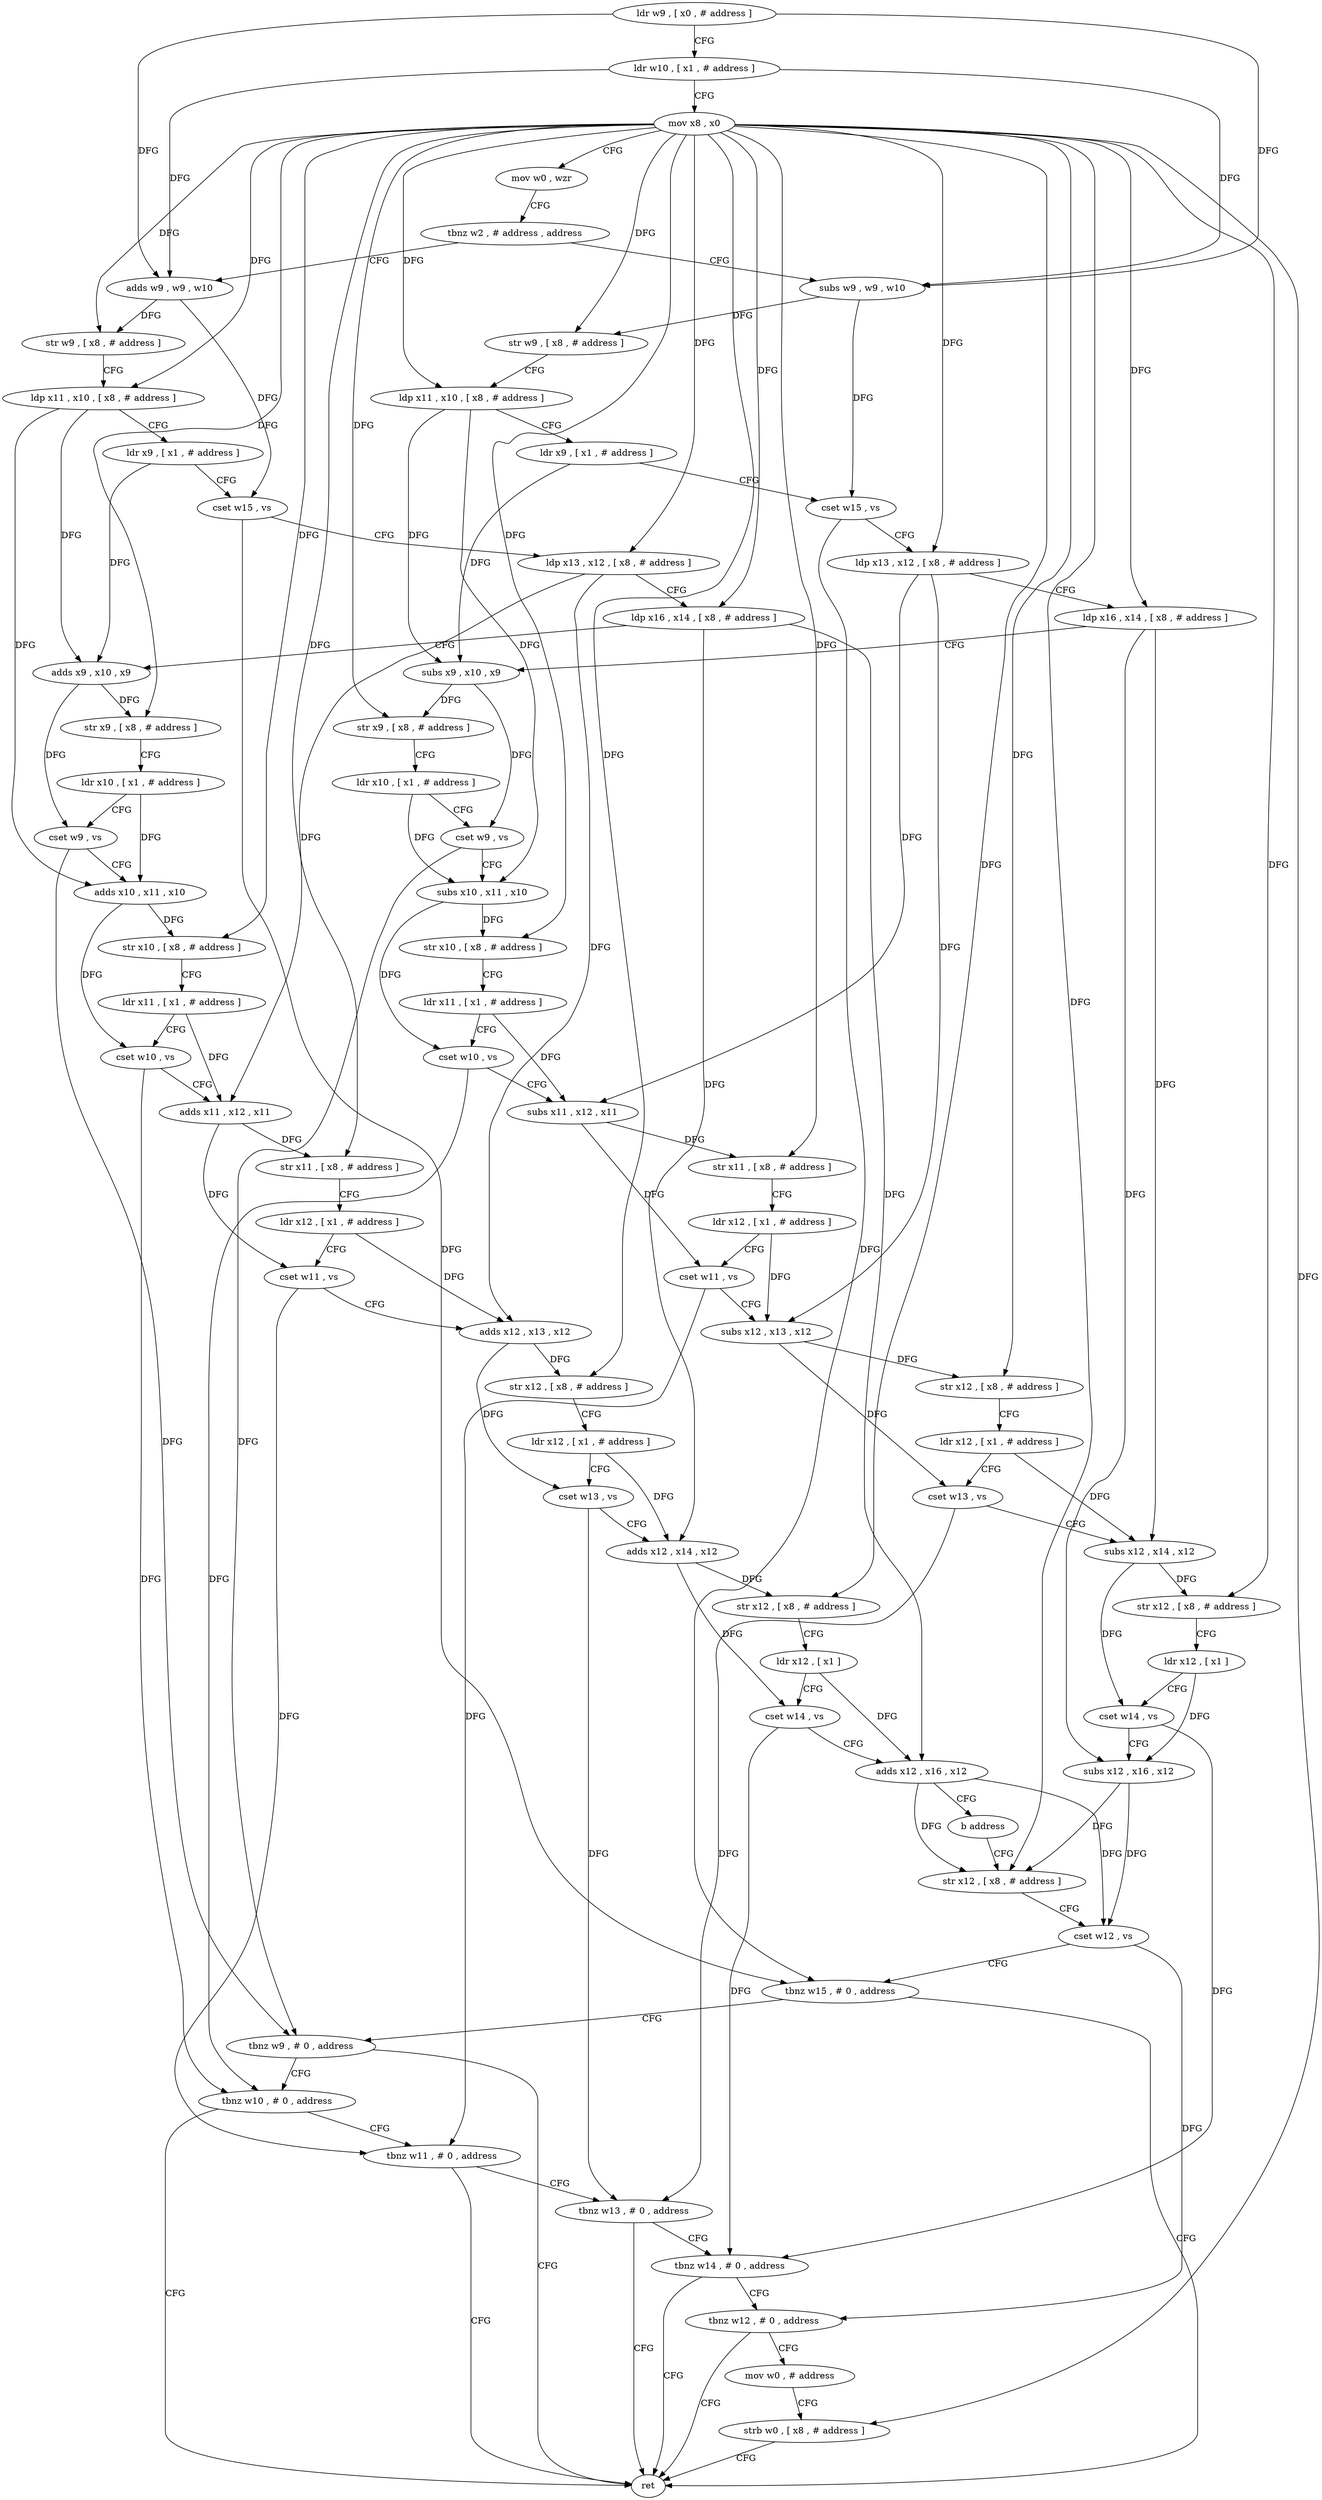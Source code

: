 digraph "func" {
"4295256" [label = "ldr w9 , [ x0 , # address ]" ]
"4295260" [label = "ldr w10 , [ x1 , # address ]" ]
"4295264" [label = "mov x8 , x0" ]
"4295268" [label = "mov w0 , wzr" ]
"4295272" [label = "tbnz w2 , # address , address" ]
"4295392" [label = "subs w9 , w9 , w10" ]
"4295276" [label = "adds w9 , w9 , w10" ]
"4295396" [label = "str w9 , [ x8 , # address ]" ]
"4295400" [label = "ldp x11 , x10 , [ x8 , # address ]" ]
"4295404" [label = "ldr x9 , [ x1 , # address ]" ]
"4295408" [label = "cset w15 , vs" ]
"4295412" [label = "ldp x13 , x12 , [ x8 , # address ]" ]
"4295416" [label = "ldp x16 , x14 , [ x8 , # address ]" ]
"4295420" [label = "subs x9 , x10 , x9" ]
"4295424" [label = "str x9 , [ x8 , # address ]" ]
"4295428" [label = "ldr x10 , [ x1 , # address ]" ]
"4295432" [label = "cset w9 , vs" ]
"4295436" [label = "subs x10 , x11 , x10" ]
"4295440" [label = "str x10 , [ x8 , # address ]" ]
"4295444" [label = "ldr x11 , [ x1 , # address ]" ]
"4295448" [label = "cset w10 , vs" ]
"4295452" [label = "subs x11 , x12 , x11" ]
"4295456" [label = "str x11 , [ x8 , # address ]" ]
"4295460" [label = "ldr x12 , [ x1 , # address ]" ]
"4295464" [label = "cset w11 , vs" ]
"4295468" [label = "subs x12 , x13 , x12" ]
"4295472" [label = "str x12 , [ x8 , # address ]" ]
"4295476" [label = "ldr x12 , [ x1 , # address ]" ]
"4295480" [label = "cset w13 , vs" ]
"4295484" [label = "subs x12 , x14 , x12" ]
"4295488" [label = "str x12 , [ x8 , # address ]" ]
"4295492" [label = "ldr x12 , [ x1 ]" ]
"4295496" [label = "cset w14 , vs" ]
"4295500" [label = "subs x12 , x16 , x12" ]
"4295504" [label = "str x12 , [ x8 , # address ]" ]
"4295280" [label = "str w9 , [ x8 , # address ]" ]
"4295284" [label = "ldp x11 , x10 , [ x8 , # address ]" ]
"4295288" [label = "ldr x9 , [ x1 , # address ]" ]
"4295292" [label = "cset w15 , vs" ]
"4295296" [label = "ldp x13 , x12 , [ x8 , # address ]" ]
"4295300" [label = "ldp x16 , x14 , [ x8 , # address ]" ]
"4295304" [label = "adds x9 , x10 , x9" ]
"4295308" [label = "str x9 , [ x8 , # address ]" ]
"4295312" [label = "ldr x10 , [ x1 , # address ]" ]
"4295316" [label = "cset w9 , vs" ]
"4295320" [label = "adds x10 , x11 , x10" ]
"4295324" [label = "str x10 , [ x8 , # address ]" ]
"4295328" [label = "ldr x11 , [ x1 , # address ]" ]
"4295332" [label = "cset w10 , vs" ]
"4295336" [label = "adds x11 , x12 , x11" ]
"4295340" [label = "str x11 , [ x8 , # address ]" ]
"4295344" [label = "ldr x12 , [ x1 , # address ]" ]
"4295348" [label = "cset w11 , vs" ]
"4295352" [label = "adds x12 , x13 , x12" ]
"4295356" [label = "str x12 , [ x8 , # address ]" ]
"4295360" [label = "ldr x12 , [ x1 , # address ]" ]
"4295364" [label = "cset w13 , vs" ]
"4295368" [label = "adds x12 , x14 , x12" ]
"4295372" [label = "str x12 , [ x8 , # address ]" ]
"4295376" [label = "ldr x12 , [ x1 ]" ]
"4295380" [label = "cset w14 , vs" ]
"4295384" [label = "adds x12 , x16 , x12" ]
"4295388" [label = "b address" ]
"4295548" [label = "ret" ]
"4295516" [label = "tbnz w9 , # 0 , address" ]
"4295520" [label = "tbnz w10 , # 0 , address" ]
"4295508" [label = "cset w12 , vs" ]
"4295512" [label = "tbnz w15 , # 0 , address" ]
"4295524" [label = "tbnz w11 , # 0 , address" ]
"4295528" [label = "tbnz w13 , # 0 , address" ]
"4295532" [label = "tbnz w14 , # 0 , address" ]
"4295536" [label = "tbnz w12 , # 0 , address" ]
"4295540" [label = "mov w0 , # address" ]
"4295544" [label = "strb w0 , [ x8 , # address ]" ]
"4295256" -> "4295260" [ label = "CFG" ]
"4295256" -> "4295392" [ label = "DFG" ]
"4295256" -> "4295276" [ label = "DFG" ]
"4295260" -> "4295264" [ label = "CFG" ]
"4295260" -> "4295392" [ label = "DFG" ]
"4295260" -> "4295276" [ label = "DFG" ]
"4295264" -> "4295268" [ label = "CFG" ]
"4295264" -> "4295396" [ label = "DFG" ]
"4295264" -> "4295400" [ label = "DFG" ]
"4295264" -> "4295280" [ label = "DFG" ]
"4295264" -> "4295284" [ label = "DFG" ]
"4295264" -> "4295412" [ label = "DFG" ]
"4295264" -> "4295416" [ label = "DFG" ]
"4295264" -> "4295424" [ label = "DFG" ]
"4295264" -> "4295296" [ label = "DFG" ]
"4295264" -> "4295300" [ label = "DFG" ]
"4295264" -> "4295308" [ label = "DFG" ]
"4295264" -> "4295440" [ label = "DFG" ]
"4295264" -> "4295324" [ label = "DFG" ]
"4295264" -> "4295456" [ label = "DFG" ]
"4295264" -> "4295340" [ label = "DFG" ]
"4295264" -> "4295472" [ label = "DFG" ]
"4295264" -> "4295356" [ label = "DFG" ]
"4295264" -> "4295488" [ label = "DFG" ]
"4295264" -> "4295372" [ label = "DFG" ]
"4295264" -> "4295504" [ label = "DFG" ]
"4295264" -> "4295544" [ label = "DFG" ]
"4295268" -> "4295272" [ label = "CFG" ]
"4295272" -> "4295392" [ label = "CFG" ]
"4295272" -> "4295276" [ label = "CFG" ]
"4295392" -> "4295396" [ label = "DFG" ]
"4295392" -> "4295408" [ label = "DFG" ]
"4295276" -> "4295280" [ label = "DFG" ]
"4295276" -> "4295292" [ label = "DFG" ]
"4295396" -> "4295400" [ label = "CFG" ]
"4295400" -> "4295404" [ label = "CFG" ]
"4295400" -> "4295436" [ label = "DFG" ]
"4295400" -> "4295420" [ label = "DFG" ]
"4295404" -> "4295408" [ label = "CFG" ]
"4295404" -> "4295420" [ label = "DFG" ]
"4295408" -> "4295412" [ label = "CFG" ]
"4295408" -> "4295512" [ label = "DFG" ]
"4295412" -> "4295416" [ label = "CFG" ]
"4295412" -> "4295468" [ label = "DFG" ]
"4295412" -> "4295452" [ label = "DFG" ]
"4295416" -> "4295420" [ label = "CFG" ]
"4295416" -> "4295500" [ label = "DFG" ]
"4295416" -> "4295484" [ label = "DFG" ]
"4295420" -> "4295424" [ label = "DFG" ]
"4295420" -> "4295432" [ label = "DFG" ]
"4295424" -> "4295428" [ label = "CFG" ]
"4295428" -> "4295432" [ label = "CFG" ]
"4295428" -> "4295436" [ label = "DFG" ]
"4295432" -> "4295436" [ label = "CFG" ]
"4295432" -> "4295516" [ label = "DFG" ]
"4295436" -> "4295440" [ label = "DFG" ]
"4295436" -> "4295448" [ label = "DFG" ]
"4295440" -> "4295444" [ label = "CFG" ]
"4295444" -> "4295448" [ label = "CFG" ]
"4295444" -> "4295452" [ label = "DFG" ]
"4295448" -> "4295452" [ label = "CFG" ]
"4295448" -> "4295520" [ label = "DFG" ]
"4295452" -> "4295456" [ label = "DFG" ]
"4295452" -> "4295464" [ label = "DFG" ]
"4295456" -> "4295460" [ label = "CFG" ]
"4295460" -> "4295464" [ label = "CFG" ]
"4295460" -> "4295468" [ label = "DFG" ]
"4295464" -> "4295468" [ label = "CFG" ]
"4295464" -> "4295524" [ label = "DFG" ]
"4295468" -> "4295472" [ label = "DFG" ]
"4295468" -> "4295480" [ label = "DFG" ]
"4295472" -> "4295476" [ label = "CFG" ]
"4295476" -> "4295480" [ label = "CFG" ]
"4295476" -> "4295484" [ label = "DFG" ]
"4295480" -> "4295484" [ label = "CFG" ]
"4295480" -> "4295528" [ label = "DFG" ]
"4295484" -> "4295488" [ label = "DFG" ]
"4295484" -> "4295496" [ label = "DFG" ]
"4295488" -> "4295492" [ label = "CFG" ]
"4295492" -> "4295496" [ label = "CFG" ]
"4295492" -> "4295500" [ label = "DFG" ]
"4295496" -> "4295500" [ label = "CFG" ]
"4295496" -> "4295532" [ label = "DFG" ]
"4295500" -> "4295504" [ label = "DFG" ]
"4295500" -> "4295508" [ label = "DFG" ]
"4295504" -> "4295508" [ label = "CFG" ]
"4295280" -> "4295284" [ label = "CFG" ]
"4295284" -> "4295288" [ label = "CFG" ]
"4295284" -> "4295320" [ label = "DFG" ]
"4295284" -> "4295304" [ label = "DFG" ]
"4295288" -> "4295292" [ label = "CFG" ]
"4295288" -> "4295304" [ label = "DFG" ]
"4295292" -> "4295296" [ label = "CFG" ]
"4295292" -> "4295512" [ label = "DFG" ]
"4295296" -> "4295300" [ label = "CFG" ]
"4295296" -> "4295352" [ label = "DFG" ]
"4295296" -> "4295336" [ label = "DFG" ]
"4295300" -> "4295304" [ label = "CFG" ]
"4295300" -> "4295384" [ label = "DFG" ]
"4295300" -> "4295368" [ label = "DFG" ]
"4295304" -> "4295308" [ label = "DFG" ]
"4295304" -> "4295316" [ label = "DFG" ]
"4295308" -> "4295312" [ label = "CFG" ]
"4295312" -> "4295316" [ label = "CFG" ]
"4295312" -> "4295320" [ label = "DFG" ]
"4295316" -> "4295320" [ label = "CFG" ]
"4295316" -> "4295516" [ label = "DFG" ]
"4295320" -> "4295324" [ label = "DFG" ]
"4295320" -> "4295332" [ label = "DFG" ]
"4295324" -> "4295328" [ label = "CFG" ]
"4295328" -> "4295332" [ label = "CFG" ]
"4295328" -> "4295336" [ label = "DFG" ]
"4295332" -> "4295336" [ label = "CFG" ]
"4295332" -> "4295520" [ label = "DFG" ]
"4295336" -> "4295340" [ label = "DFG" ]
"4295336" -> "4295348" [ label = "DFG" ]
"4295340" -> "4295344" [ label = "CFG" ]
"4295344" -> "4295348" [ label = "CFG" ]
"4295344" -> "4295352" [ label = "DFG" ]
"4295348" -> "4295352" [ label = "CFG" ]
"4295348" -> "4295524" [ label = "DFG" ]
"4295352" -> "4295356" [ label = "DFG" ]
"4295352" -> "4295364" [ label = "DFG" ]
"4295356" -> "4295360" [ label = "CFG" ]
"4295360" -> "4295364" [ label = "CFG" ]
"4295360" -> "4295368" [ label = "DFG" ]
"4295364" -> "4295368" [ label = "CFG" ]
"4295364" -> "4295528" [ label = "DFG" ]
"4295368" -> "4295372" [ label = "DFG" ]
"4295368" -> "4295380" [ label = "DFG" ]
"4295372" -> "4295376" [ label = "CFG" ]
"4295376" -> "4295380" [ label = "CFG" ]
"4295376" -> "4295384" [ label = "DFG" ]
"4295380" -> "4295384" [ label = "CFG" ]
"4295380" -> "4295532" [ label = "DFG" ]
"4295384" -> "4295388" [ label = "CFG" ]
"4295384" -> "4295504" [ label = "DFG" ]
"4295384" -> "4295508" [ label = "DFG" ]
"4295388" -> "4295504" [ label = "CFG" ]
"4295516" -> "4295548" [ label = "CFG" ]
"4295516" -> "4295520" [ label = "CFG" ]
"4295520" -> "4295548" [ label = "CFG" ]
"4295520" -> "4295524" [ label = "CFG" ]
"4295508" -> "4295512" [ label = "CFG" ]
"4295508" -> "4295536" [ label = "DFG" ]
"4295512" -> "4295548" [ label = "CFG" ]
"4295512" -> "4295516" [ label = "CFG" ]
"4295524" -> "4295548" [ label = "CFG" ]
"4295524" -> "4295528" [ label = "CFG" ]
"4295528" -> "4295548" [ label = "CFG" ]
"4295528" -> "4295532" [ label = "CFG" ]
"4295532" -> "4295548" [ label = "CFG" ]
"4295532" -> "4295536" [ label = "CFG" ]
"4295536" -> "4295548" [ label = "CFG" ]
"4295536" -> "4295540" [ label = "CFG" ]
"4295540" -> "4295544" [ label = "CFG" ]
"4295544" -> "4295548" [ label = "CFG" ]
}
